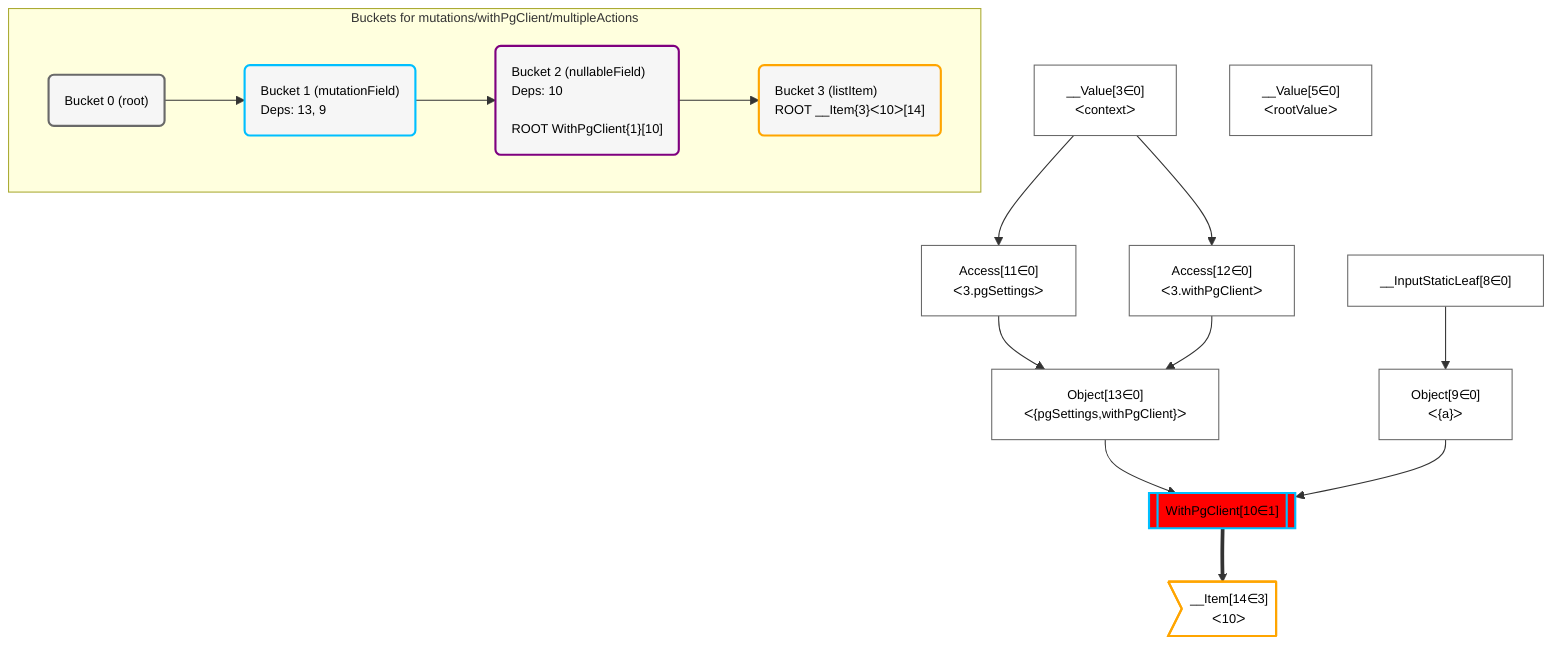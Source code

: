 %%{init: {'themeVariables': { 'fontSize': '12px'}}}%%
graph TD
    classDef path fill:#eee,stroke:#000,color:#000
    classDef plan fill:#fff,stroke-width:1px,color:#000
    classDef itemplan fill:#fff,stroke-width:2px,color:#000
    classDef sideeffectplan fill:#f00,stroke-width:2px,color:#000
    classDef bucket fill:#f6f6f6,color:#000,stroke-width:2px,text-align:left


    %% define steps
    __Value3["__Value[3∈0]<br />ᐸcontextᐳ"]:::plan
    __Value5["__Value[5∈0]<br />ᐸrootValueᐳ"]:::plan
    __InputStaticLeaf8["__InputStaticLeaf[8∈0]"]:::plan
    Object9["Object[9∈0]<br />ᐸ{a}ᐳ"]:::plan
    Access11["Access[11∈0]<br />ᐸ3.pgSettingsᐳ"]:::plan
    Access12["Access[12∈0]<br />ᐸ3.withPgClientᐳ"]:::plan
    Object13["Object[13∈0]<br />ᐸ{pgSettings,withPgClient}ᐳ"]:::plan
    WithPgClient10[["WithPgClient[10∈1]"]]:::sideeffectplan
    __Item14>"__Item[14∈3]<br />ᐸ10ᐳ"]:::itemplan

    %% plan dependencies
    __InputStaticLeaf8 --> Object9
    __Value3 --> Access11
    __Value3 --> Access12
    Access11 & Access12 --> Object13
    Object13 & Object9 --> WithPgClient10
    WithPgClient10 ==> __Item14

    subgraph "Buckets for mutations/withPgClient/multipleActions"
    Bucket0("Bucket 0 (root)"):::bucket
    classDef bucket0 stroke:#696969
    class Bucket0,__Value3,__Value5,__InputStaticLeaf8,Object9,Access11,Access12,Object13 bucket0
    Bucket1("Bucket 1 (mutationField)<br />Deps: 13, 9"):::bucket
    classDef bucket1 stroke:#00bfff
    class Bucket1,WithPgClient10 bucket1
    Bucket2("Bucket 2 (nullableField)<br />Deps: 10<br /><br />ROOT WithPgClient{1}[10]"):::bucket
    classDef bucket2 stroke:#7f007f
    class Bucket2 bucket2
    Bucket3("Bucket 3 (listItem)<br />ROOT __Item{3}ᐸ10ᐳ[14]"):::bucket
    classDef bucket3 stroke:#ffa500
    class Bucket3,__Item14 bucket3
    Bucket0 --> Bucket1
    Bucket1 --> Bucket2
    Bucket2 --> Bucket3
    end